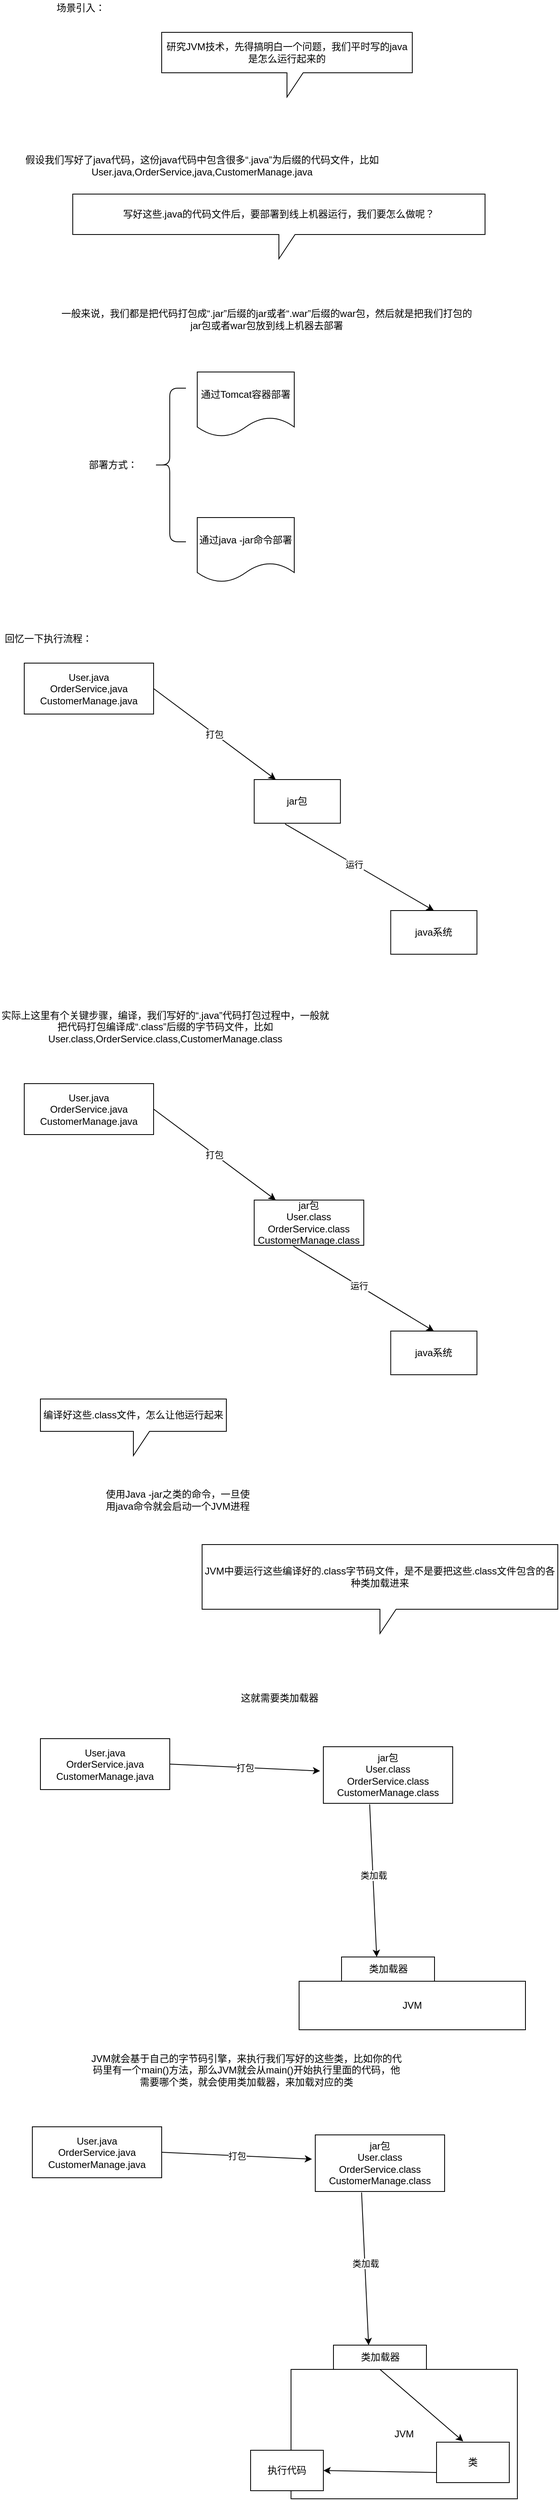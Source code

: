 <mxfile version="14.9.6" type="device"><diagram id="Ze-GzguZAn_OAsCEWRJS" name="第 1 页"><mxGraphModel dx="946" dy="620" grid="1" gridSize="10" guides="1" tooltips="1" connect="1" arrows="1" fold="1" page="1" pageScale="1" pageWidth="827" pageHeight="1169" math="0" shadow="0"><root><mxCell id="0"/><mxCell id="1" parent="0"/><mxCell id="xvaPXjydL312Lw8cbC1s-1" value="场景引入：" style="text;html=1;strokeColor=none;fillColor=none;align=center;verticalAlign=middle;whiteSpace=wrap;rounded=0;" vertex="1" parent="1"><mxGeometry x="100" y="60" width="100" height="20" as="geometry"/></mxCell><mxCell id="xvaPXjydL312Lw8cbC1s-2" value="研究JVM技术，先得搞明白一个问题，我们平时写的java是怎么运行起来的" style="shape=callout;whiteSpace=wrap;html=1;perimeter=calloutPerimeter;" vertex="1" parent="1"><mxGeometry x="250" y="100" width="310" height="80" as="geometry"/></mxCell><mxCell id="xvaPXjydL312Lw8cbC1s-3" value="假设我们写好了java代码，这份java代码中包含很多“.java”为后缀的代码文件，比如User.java,OrderService,java,CustomerManage.java" style="text;html=1;strokeColor=none;fillColor=none;align=center;verticalAlign=middle;whiteSpace=wrap;rounded=0;" vertex="1" parent="1"><mxGeometry x="80" y="250" width="440" height="30" as="geometry"/></mxCell><mxCell id="xvaPXjydL312Lw8cbC1s-4" value="写好这些.java的代码文件后，要部署到线上机器运行，我们要怎么做呢？" style="shape=callout;whiteSpace=wrap;html=1;perimeter=calloutPerimeter;" vertex="1" parent="1"><mxGeometry x="140" y="300" width="510" height="80" as="geometry"/></mxCell><mxCell id="xvaPXjydL312Lw8cbC1s-5" value="一般来说，我们都是把代码打包成“.jar”后缀的jar或者“.war”后缀的war包，然后就是把我们打包的jar包或者war包放到线上机器去部署" style="text;html=1;strokeColor=none;fillColor=none;align=center;verticalAlign=middle;whiteSpace=wrap;rounded=0;" vertex="1" parent="1"><mxGeometry x="120" y="420" width="520" height="70" as="geometry"/></mxCell><mxCell id="xvaPXjydL312Lw8cbC1s-6" value="部署方式：" style="text;html=1;strokeColor=none;fillColor=none;align=center;verticalAlign=middle;whiteSpace=wrap;rounded=0;" vertex="1" parent="1"><mxGeometry x="150" y="625" width="80" height="20" as="geometry"/></mxCell><mxCell id="xvaPXjydL312Lw8cbC1s-7" value="通过Tomcat容器部署" style="shape=document;whiteSpace=wrap;html=1;boundedLbl=1;" vertex="1" parent="1"><mxGeometry x="294" y="520" width="120" height="80" as="geometry"/></mxCell><mxCell id="xvaPXjydL312Lw8cbC1s-8" value="通过java -jar命令部署" style="shape=document;whiteSpace=wrap;html=1;boundedLbl=1;" vertex="1" parent="1"><mxGeometry x="294" y="700" width="120" height="80" as="geometry"/></mxCell><mxCell id="xvaPXjydL312Lw8cbC1s-9" value="" style="shape=curlyBracket;whiteSpace=wrap;html=1;rounded=1;" vertex="1" parent="1"><mxGeometry x="240" y="540" width="40" height="190" as="geometry"/></mxCell><mxCell id="xvaPXjydL312Lw8cbC1s-16" value="" style="group" vertex="1" connectable="0" parent="1"><mxGeometry x="80" y="880" width="560" height="360" as="geometry"/></mxCell><mxCell id="xvaPXjydL312Lw8cbC1s-10" value="User.java&lt;br&gt;OrderService,java&lt;br&gt;CustomerManage.java" style="rounded=0;whiteSpace=wrap;html=1;" vertex="1" parent="xvaPXjydL312Lw8cbC1s-16"><mxGeometry width="160" height="63" as="geometry"/></mxCell><mxCell id="xvaPXjydL312Lw8cbC1s-11" value="打包" style="endArrow=classic;html=1;exitX=1;exitY=0.5;exitDx=0;exitDy=0;elbow=vertical;" edge="1" parent="xvaPXjydL312Lw8cbC1s-16" source="xvaPXjydL312Lw8cbC1s-10"><mxGeometry width="50" height="50" relative="1" as="geometry"><mxPoint x="168.889" y="63" as="sourcePoint"/><mxPoint x="311.111" y="144" as="targetPoint"/></mxGeometry></mxCell><mxCell id="xvaPXjydL312Lw8cbC1s-12" value="jar包" style="rounded=0;whiteSpace=wrap;html=1;" vertex="1" parent="xvaPXjydL312Lw8cbC1s-16"><mxGeometry x="284.444" y="144" width="106.667" height="54" as="geometry"/></mxCell><mxCell id="xvaPXjydL312Lw8cbC1s-13" value="java系统" style="rounded=0;whiteSpace=wrap;html=1;" vertex="1" parent="xvaPXjydL312Lw8cbC1s-16"><mxGeometry x="453.333" y="306" width="106.667" height="54" as="geometry"/></mxCell><mxCell id="xvaPXjydL312Lw8cbC1s-14" value="" style="endArrow=classic;html=1;exitX=0.358;exitY=1.017;exitDx=0;exitDy=0;exitPerimeter=0;entryX=0.5;entryY=0;entryDx=0;entryDy=0;" edge="1" parent="xvaPXjydL312Lw8cbC1s-16" source="xvaPXjydL312Lw8cbC1s-12" target="xvaPXjydL312Lw8cbC1s-13"><mxGeometry width="50" height="50" relative="1" as="geometry"><mxPoint x="391.111" y="243" as="sourcePoint"/><mxPoint x="426.667" y="288" as="targetPoint"/></mxGeometry></mxCell><mxCell id="xvaPXjydL312Lw8cbC1s-15" value="运行" style="edgeLabel;html=1;align=center;verticalAlign=middle;resizable=0;points=[];" vertex="1" connectable="0" parent="xvaPXjydL312Lw8cbC1s-14"><mxGeometry x="-0.069" relative="1" as="geometry"><mxPoint as="offset"/></mxGeometry></mxCell><mxCell id="xvaPXjydL312Lw8cbC1s-17" value="回忆一下执行流程：" style="text;html=1;strokeColor=none;fillColor=none;align=center;verticalAlign=middle;whiteSpace=wrap;rounded=0;" vertex="1" parent="1"><mxGeometry x="50" y="840" width="120" height="20" as="geometry"/></mxCell><mxCell id="xvaPXjydL312Lw8cbC1s-18" value="实际上这里有个关键步骤，编译，我们写好的“.java”代码打包过程中，一般就把代码打包编译成“.class”后缀的字节码文件，比如User.class,OrderService.class,CustomerManage.class" style="text;html=1;strokeColor=none;fillColor=none;align=center;verticalAlign=middle;whiteSpace=wrap;rounded=0;" vertex="1" parent="1"><mxGeometry x="50" y="1310" width="409" height="40" as="geometry"/></mxCell><mxCell id="xvaPXjydL312Lw8cbC1s-19" value="" style="group" vertex="1" connectable="0" parent="1"><mxGeometry x="80" y="1400" width="560" height="360" as="geometry"/></mxCell><mxCell id="xvaPXjydL312Lw8cbC1s-20" value="User.java&lt;br&gt;OrderService.java&lt;br&gt;CustomerManage.java" style="rounded=0;whiteSpace=wrap;html=1;" vertex="1" parent="xvaPXjydL312Lw8cbC1s-19"><mxGeometry width="160" height="63" as="geometry"/></mxCell><mxCell id="xvaPXjydL312Lw8cbC1s-21" value="打包" style="endArrow=classic;html=1;exitX=1;exitY=0.5;exitDx=0;exitDy=0;elbow=vertical;" edge="1" parent="xvaPXjydL312Lw8cbC1s-19" source="xvaPXjydL312Lw8cbC1s-20"><mxGeometry width="50" height="50" relative="1" as="geometry"><mxPoint x="168.889" y="63" as="sourcePoint"/><mxPoint x="311.111" y="144" as="targetPoint"/></mxGeometry></mxCell><mxCell id="xvaPXjydL312Lw8cbC1s-22" value="jar包&lt;br&gt;User.class&lt;br&gt;OrderService.class&lt;br&gt;CustomerManage.class" style="rounded=0;whiteSpace=wrap;html=1;" vertex="1" parent="xvaPXjydL312Lw8cbC1s-19"><mxGeometry x="284.44" y="144" width="135.56" height="56" as="geometry"/></mxCell><mxCell id="xvaPXjydL312Lw8cbC1s-23" value="java系统" style="rounded=0;whiteSpace=wrap;html=1;" vertex="1" parent="xvaPXjydL312Lw8cbC1s-19"><mxGeometry x="453.333" y="306" width="106.667" height="54" as="geometry"/></mxCell><mxCell id="xvaPXjydL312Lw8cbC1s-24" value="" style="endArrow=classic;html=1;exitX=0.358;exitY=1.017;exitDx=0;exitDy=0;exitPerimeter=0;entryX=0.5;entryY=0;entryDx=0;entryDy=0;" edge="1" parent="xvaPXjydL312Lw8cbC1s-19" source="xvaPXjydL312Lw8cbC1s-22" target="xvaPXjydL312Lw8cbC1s-23"><mxGeometry width="50" height="50" relative="1" as="geometry"><mxPoint x="391.111" y="243" as="sourcePoint"/><mxPoint x="426.667" y="288" as="targetPoint"/></mxGeometry></mxCell><mxCell id="xvaPXjydL312Lw8cbC1s-25" value="运行" style="edgeLabel;html=1;align=center;verticalAlign=middle;resizable=0;points=[];" vertex="1" connectable="0" parent="xvaPXjydL312Lw8cbC1s-24"><mxGeometry x="-0.069" relative="1" as="geometry"><mxPoint as="offset"/></mxGeometry></mxCell><mxCell id="xvaPXjydL312Lw8cbC1s-26" value="编译好这些.class文件，怎么让他运行起来" style="shape=callout;whiteSpace=wrap;html=1;perimeter=calloutPerimeter;" vertex="1" parent="1"><mxGeometry x="100" y="1790" width="230" height="70" as="geometry"/></mxCell><mxCell id="xvaPXjydL312Lw8cbC1s-27" value="使用Java -jar之类的命令，一旦使用java命令就会启动一个JVM进程" style="text;html=1;strokeColor=none;fillColor=none;align=center;verticalAlign=middle;whiteSpace=wrap;rounded=0;" vertex="1" parent="1"><mxGeometry x="180" y="1910" width="180" height="10" as="geometry"/></mxCell><mxCell id="xvaPXjydL312Lw8cbC1s-29" value="JVM中要运行这些编译好的.class字节码文件，是不是要把这些.class文件包含的各种类加载进来" style="shape=callout;whiteSpace=wrap;html=1;perimeter=calloutPerimeter;" vertex="1" parent="1"><mxGeometry x="300" y="1970" width="440" height="110" as="geometry"/></mxCell><mxCell id="xvaPXjydL312Lw8cbC1s-30" value="这就需要类加载器" style="text;html=1;strokeColor=none;fillColor=none;align=center;verticalAlign=middle;whiteSpace=wrap;rounded=0;" vertex="1" parent="1"><mxGeometry x="341" y="2150" width="110" height="20" as="geometry"/></mxCell><mxCell id="xvaPXjydL312Lw8cbC1s-45" value="" style="group" vertex="1" connectable="0" parent="1"><mxGeometry x="100" y="2210" width="600" height="370" as="geometry"/></mxCell><mxCell id="xvaPXjydL312Lw8cbC1s-46" value="User.java&lt;br&gt;OrderService.java&lt;br&gt;CustomerManage.java" style="rounded=0;whiteSpace=wrap;html=1;" vertex="1" parent="xvaPXjydL312Lw8cbC1s-45"><mxGeometry width="160" height="63" as="geometry"/></mxCell><mxCell id="xvaPXjydL312Lw8cbC1s-47" value="打包" style="endArrow=classic;html=1;exitX=1;exitY=0.5;exitDx=0;exitDy=0;elbow=vertical;" edge="1" parent="xvaPXjydL312Lw8cbC1s-45" source="xvaPXjydL312Lw8cbC1s-46"><mxGeometry width="50" height="50" relative="1" as="geometry"><mxPoint x="168.889" y="63" as="sourcePoint"/><mxPoint x="346" y="40" as="targetPoint"/></mxGeometry></mxCell><mxCell id="xvaPXjydL312Lw8cbC1s-48" value="jar包&lt;br&gt;User.class&lt;br&gt;OrderService.class&lt;br&gt;CustomerManage.class" style="rounded=0;whiteSpace=wrap;html=1;" vertex="1" parent="xvaPXjydL312Lw8cbC1s-45"><mxGeometry x="350" y="10" width="160" height="70" as="geometry"/></mxCell><mxCell id="xvaPXjydL312Lw8cbC1s-50" value="" style="endArrow=classic;html=1;exitX=0.358;exitY=1.017;exitDx=0;exitDy=0;exitPerimeter=0;entryX=0.378;entryY=0;entryDx=0;entryDy=0;entryPerimeter=0;" edge="1" parent="xvaPXjydL312Lw8cbC1s-45" source="xvaPXjydL312Lw8cbC1s-48" target="xvaPXjydL312Lw8cbC1s-52"><mxGeometry width="50" height="50" relative="1" as="geometry"><mxPoint x="391.111" y="243" as="sourcePoint"/><mxPoint x="455" y="270" as="targetPoint"/><Array as="points"/></mxGeometry></mxCell><mxCell id="xvaPXjydL312Lw8cbC1s-51" value="类加载" style="edgeLabel;html=1;align=center;verticalAlign=middle;resizable=0;points=[];" vertex="1" connectable="0" parent="xvaPXjydL312Lw8cbC1s-50"><mxGeometry x="-0.069" relative="1" as="geometry"><mxPoint as="offset"/></mxGeometry></mxCell><mxCell id="xvaPXjydL312Lw8cbC1s-52" value="类加载器" style="rounded=0;whiteSpace=wrap;html=1;" vertex="1" parent="xvaPXjydL312Lw8cbC1s-45"><mxGeometry x="372.5" y="270" width="115" height="30" as="geometry"/></mxCell><mxCell id="xvaPXjydL312Lw8cbC1s-53" value="JVM" style="rounded=0;whiteSpace=wrap;html=1;" vertex="1" parent="xvaPXjydL312Lw8cbC1s-45"><mxGeometry x="320" y="300" width="280" height="60" as="geometry"/></mxCell><mxCell id="xvaPXjydL312Lw8cbC1s-54" value="JVM就会基于自己的字节码引擎，来执行我们写好的这些类，比如你的代码里有一个main()方法，那么JVM就会从main()开始执行里面的代码，他需要哪个类，就会使用类加载器，来加载对应的类" style="text;html=1;strokeColor=none;fillColor=none;align=center;verticalAlign=middle;whiteSpace=wrap;rounded=0;" vertex="1" parent="1"><mxGeometry x="160" y="2610" width="390" height="20" as="geometry"/></mxCell><mxCell id="xvaPXjydL312Lw8cbC1s-55" value="" style="group" vertex="1" connectable="0" parent="1"><mxGeometry x="90" y="2690" width="600" height="460" as="geometry"/></mxCell><mxCell id="xvaPXjydL312Lw8cbC1s-56" value="User.java&lt;br&gt;OrderService.java&lt;br&gt;CustomerManage.java" style="rounded=0;whiteSpace=wrap;html=1;" vertex="1" parent="xvaPXjydL312Lw8cbC1s-55"><mxGeometry width="160" height="63" as="geometry"/></mxCell><mxCell id="xvaPXjydL312Lw8cbC1s-57" value="打包" style="endArrow=classic;html=1;exitX=1;exitY=0.5;exitDx=0;exitDy=0;elbow=vertical;" edge="1" parent="xvaPXjydL312Lw8cbC1s-55" source="xvaPXjydL312Lw8cbC1s-56"><mxGeometry width="50" height="50" relative="1" as="geometry"><mxPoint x="168.889" y="63" as="sourcePoint"/><mxPoint x="346" y="40" as="targetPoint"/></mxGeometry></mxCell><mxCell id="xvaPXjydL312Lw8cbC1s-58" value="jar包&lt;br&gt;User.class&lt;br&gt;OrderService.class&lt;br&gt;CustomerManage.class" style="rounded=0;whiteSpace=wrap;html=1;" vertex="1" parent="xvaPXjydL312Lw8cbC1s-55"><mxGeometry x="350" y="10" width="160" height="70" as="geometry"/></mxCell><mxCell id="xvaPXjydL312Lw8cbC1s-59" value="" style="endArrow=classic;html=1;exitX=0.358;exitY=1.017;exitDx=0;exitDy=0;exitPerimeter=0;entryX=0.378;entryY=0;entryDx=0;entryDy=0;entryPerimeter=0;" edge="1" parent="xvaPXjydL312Lw8cbC1s-55" source="xvaPXjydL312Lw8cbC1s-58" target="xvaPXjydL312Lw8cbC1s-61"><mxGeometry width="50" height="50" relative="1" as="geometry"><mxPoint x="391.111" y="243" as="sourcePoint"/><mxPoint x="455" y="270" as="targetPoint"/><Array as="points"/></mxGeometry></mxCell><mxCell id="xvaPXjydL312Lw8cbC1s-60" value="类加载" style="edgeLabel;html=1;align=center;verticalAlign=middle;resizable=0;points=[];" vertex="1" connectable="0" parent="xvaPXjydL312Lw8cbC1s-59"><mxGeometry x="-0.069" relative="1" as="geometry"><mxPoint as="offset"/></mxGeometry></mxCell><mxCell id="xvaPXjydL312Lw8cbC1s-61" value="类加载器" style="rounded=0;whiteSpace=wrap;html=1;" vertex="1" parent="xvaPXjydL312Lw8cbC1s-55"><mxGeometry x="372.5" y="270" width="115" height="30" as="geometry"/></mxCell><mxCell id="xvaPXjydL312Lw8cbC1s-62" value="JVM" style="rounded=0;whiteSpace=wrap;html=1;" vertex="1" parent="xvaPXjydL312Lw8cbC1s-55"><mxGeometry x="320" y="300" width="280" height="160" as="geometry"/></mxCell><mxCell id="xvaPXjydL312Lw8cbC1s-63" value="类" style="rounded=0;whiteSpace=wrap;html=1;" vertex="1" parent="xvaPXjydL312Lw8cbC1s-55"><mxGeometry x="500" y="390" width="90" height="50" as="geometry"/></mxCell><mxCell id="xvaPXjydL312Lw8cbC1s-64" value="执行代码" style="rounded=0;whiteSpace=wrap;html=1;" vertex="1" parent="xvaPXjydL312Lw8cbC1s-55"><mxGeometry x="270" y="400" width="90" height="50" as="geometry"/></mxCell><mxCell id="xvaPXjydL312Lw8cbC1s-65" value="" style="endArrow=classic;html=1;entryX=0.367;entryY=-0.02;entryDx=0;entryDy=0;entryPerimeter=0;exitX=0.393;exitY=0;exitDx=0;exitDy=0;exitPerimeter=0;" edge="1" parent="xvaPXjydL312Lw8cbC1s-55" source="xvaPXjydL312Lw8cbC1s-62" target="xvaPXjydL312Lw8cbC1s-63"><mxGeometry width="50" height="50" relative="1" as="geometry"><mxPoint x="430" y="350" as="sourcePoint"/><mxPoint x="480" y="300" as="targetPoint"/></mxGeometry></mxCell><mxCell id="xvaPXjydL312Lw8cbC1s-66" value="" style="endArrow=classic;html=1;entryX=1;entryY=0.5;entryDx=0;entryDy=0;exitX=0;exitY=0.75;exitDx=0;exitDy=0;elbow=vertical;" edge="1" parent="xvaPXjydL312Lw8cbC1s-55" source="xvaPXjydL312Lw8cbC1s-63" target="xvaPXjydL312Lw8cbC1s-64"><mxGeometry width="50" height="50" relative="1" as="geometry"><mxPoint x="430" y="460" as="sourcePoint"/><mxPoint x="480" y="410" as="targetPoint"/></mxGeometry></mxCell></root></mxGraphModel></diagram></mxfile>